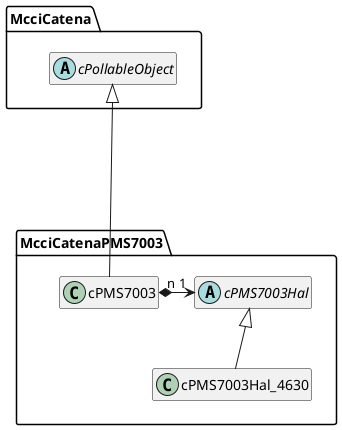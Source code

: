 @startuml
/'

Module:	cPMS7003.plantuml

Function:
	PlantUML reference source for cPMS7003 classes

Copyright:
	See accompanying LICENSE file at
	https:://github.com/mcci-catena/Catena-Arduino-Platform

Author:
	Terry Moore, MCCI Corporation	July 2019

Notes:
	PlantUML images in REAMDE.md are generated by pasting this file into
	the server at http://www.plantuml.com/plantuml, and grabbing the
	resulting URLs.

'/

hide empty members

namespace McciCatena {
abstract class cPollableObject
}

McciCatena ..d[hidden].. McciCatenaPMS7003

namespace McciCatenaPMS7003 {

abstract class cPMS7003Hal
class cPMS7003Hal_4630
class cPMS7003

cPMS7003Hal <|-- cPMS7003Hal_4630

McciCatena.cPollableObject <|-- cPMS7003
cPMS7003Hal "1" <-l-* "n" cPMS7003
}
@enduml
